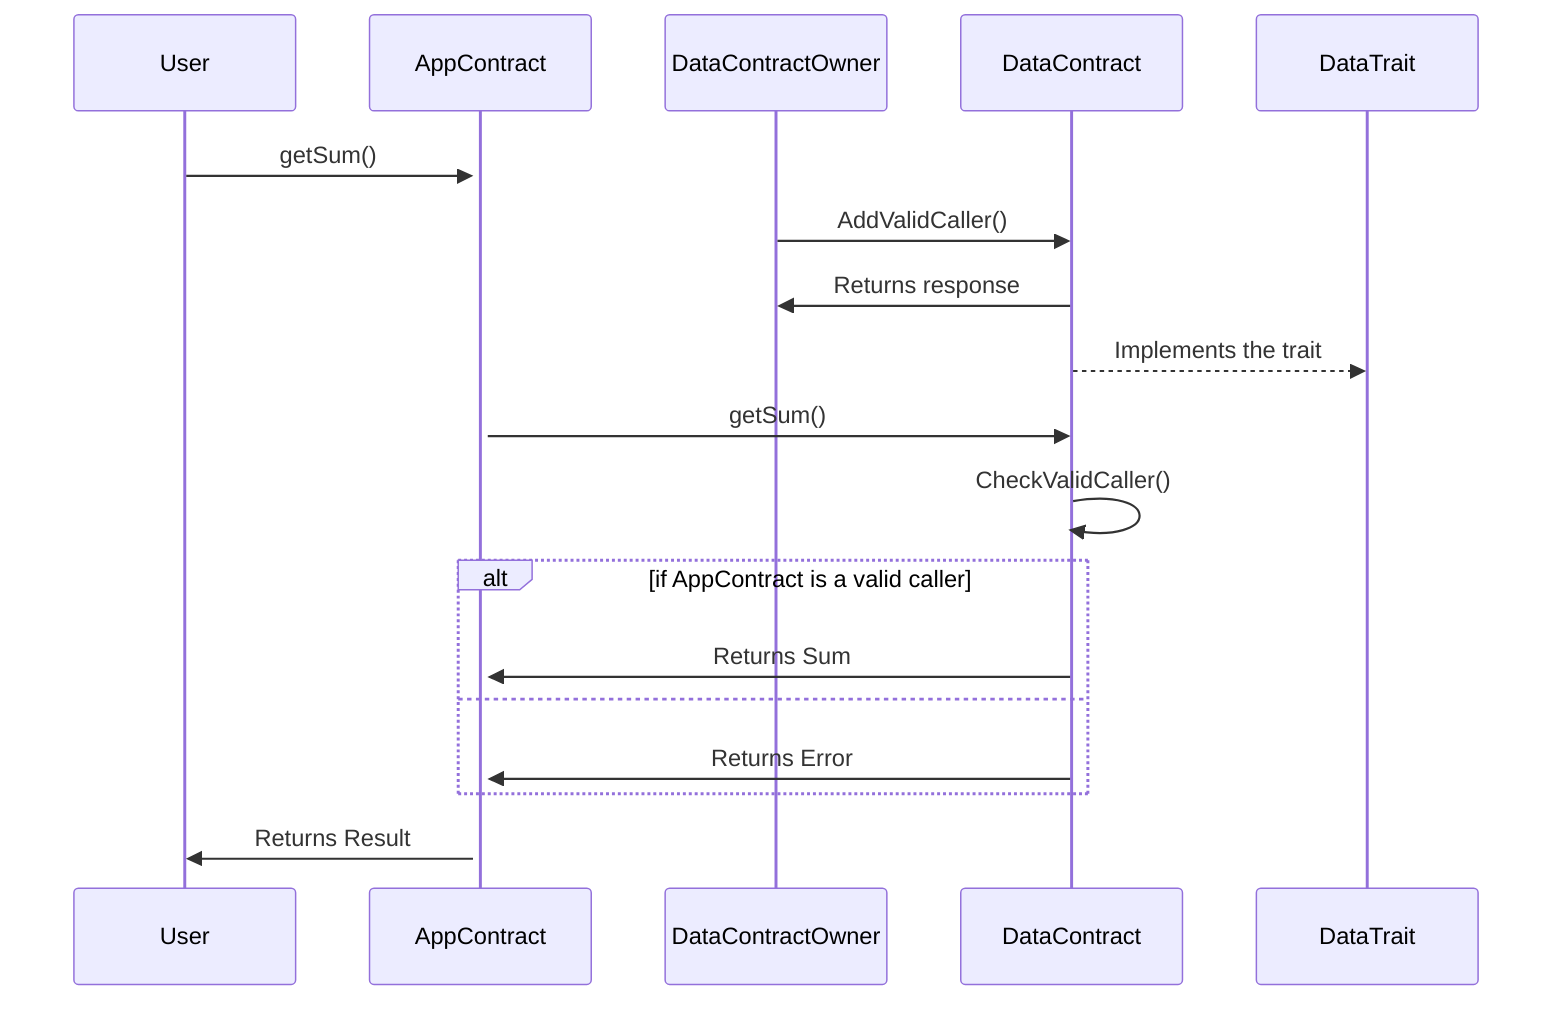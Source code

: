 sequenceDiagram
    User->>+AppContract: getSum()
    DataContractOwner ->> DataContract: AddValidCaller()
    DataContract ->> DataContractOwner: Returns response
    DataContract -->> DataTrait: Implements the trait
    AppContract->>DataContract:getSum()
    DataContract->>DataContract:CheckValidCaller()
    alt if AppContract is a valid caller
    DataContract ->> AppContract: Returns Sum
    else
    DataContract ->> AppContract: Returns Error
    end
    AppContract ->> User: Returns Result